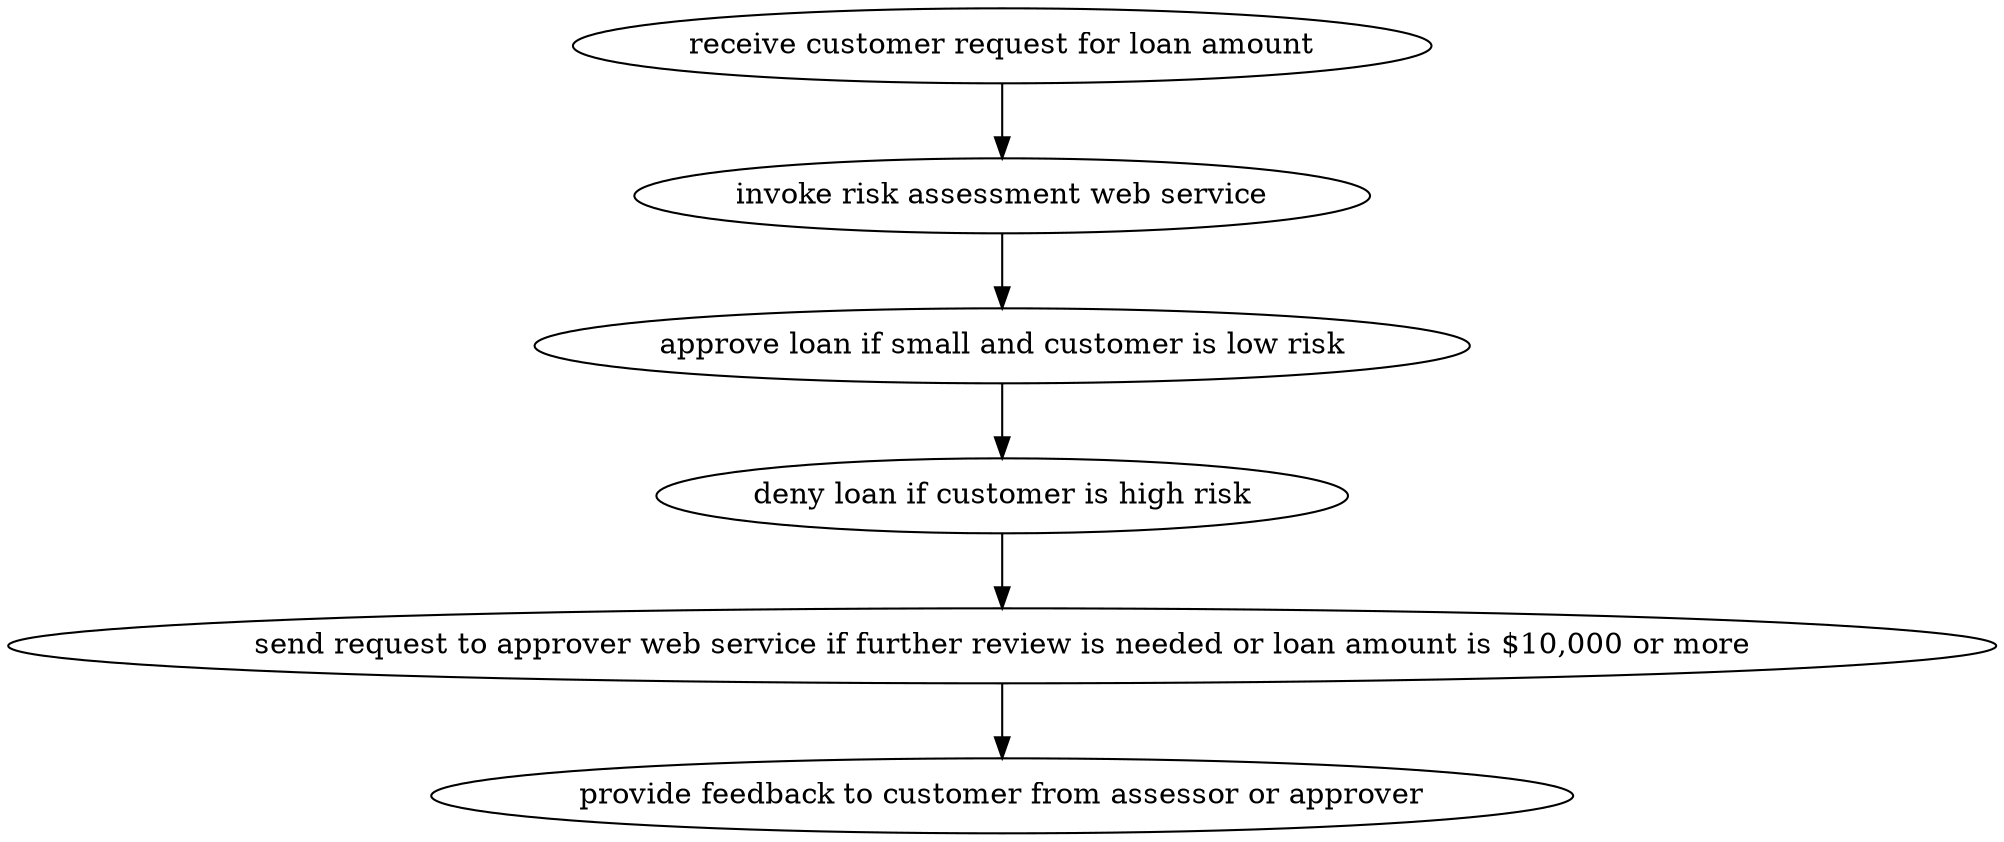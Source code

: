 strict digraph "doc-5.1" {
	graph [name="doc-5.1"];
	"receive customer request for loan amount"	[attrs="{'type': 'Activity', 'label': 'receive customer request for loan amount'}"];
	"invoke risk assessment web service"	[attrs="{'type': 'Activity', 'label': 'invoke risk assessment web service'}"];
	"receive customer request for loan amount" -> "invoke risk assessment web service"	[attrs="{'type': 'flow', 'label': 'flow'}"];
	"approve loan if small and customer is low risk"	[attrs="{'type': 'Activity', 'label': 'approve loan if small and customer is low risk'}"];
	"invoke risk assessment web service" -> "approve loan if small and customer is low risk"	[attrs="{'type': 'flow', 'label': 'flow'}"];
	"deny loan if customer is high risk"	[attrs="{'type': 'Activity', 'label': 'deny loan if customer is high risk'}"];
	"approve loan if small and customer is low risk" -> "deny loan if customer is high risk"	[attrs="{'type': 'flow', 'label': 'flow'}"];
	"send request to approver web service if further review is needed or loan amount is $10,000 or more"	[attrs="{'type': 'Activity', 'label': 'send request to approver web service if further review is needed or loan amount is $10,000 or more'}"];
	"deny loan if customer is high risk" -> "send request to approver web service if further review is needed or loan amount is $10,000 or more"	[attrs="{'type': 'flow', 'label': 'flow'}"];
	"provide feedback to customer from assessor or approver"	[attrs="{'type': 'Activity', 'label': 'provide feedback to customer from assessor or approver'}"];
	"send request to approver web service if further review is needed or loan amount is $10,000 or more" -> "provide feedback to customer from assessor or approver"	[attrs="{'type': 'flow', 'label': 'flow'}"];
}
